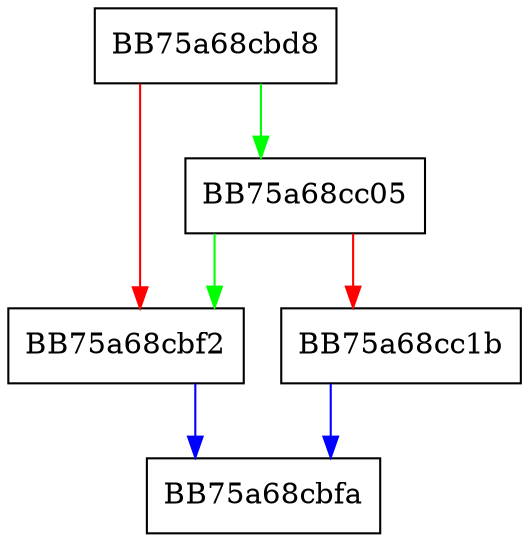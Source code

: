 digraph getGlobalObject {
  node [shape="box"];
  graph [splines=ortho];
  BB75a68cbd8 -> BB75a68cc05 [color="green"];
  BB75a68cbd8 -> BB75a68cbf2 [color="red"];
  BB75a68cbf2 -> BB75a68cbfa [color="blue"];
  BB75a68cc05 -> BB75a68cbf2 [color="green"];
  BB75a68cc05 -> BB75a68cc1b [color="red"];
  BB75a68cc1b -> BB75a68cbfa [color="blue"];
}